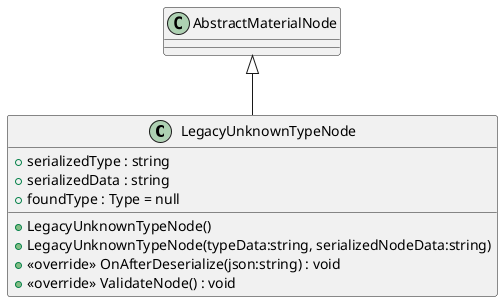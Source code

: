 @startuml
class LegacyUnknownTypeNode {
    + serializedType : string
    + serializedData : string
    + foundType : Type = null
    + LegacyUnknownTypeNode()
    + LegacyUnknownTypeNode(typeData:string, serializedNodeData:string)
    + <<override>> OnAfterDeserialize(json:string) : void
    + <<override>> ValidateNode() : void
}
AbstractMaterialNode <|-- LegacyUnknownTypeNode
@enduml
